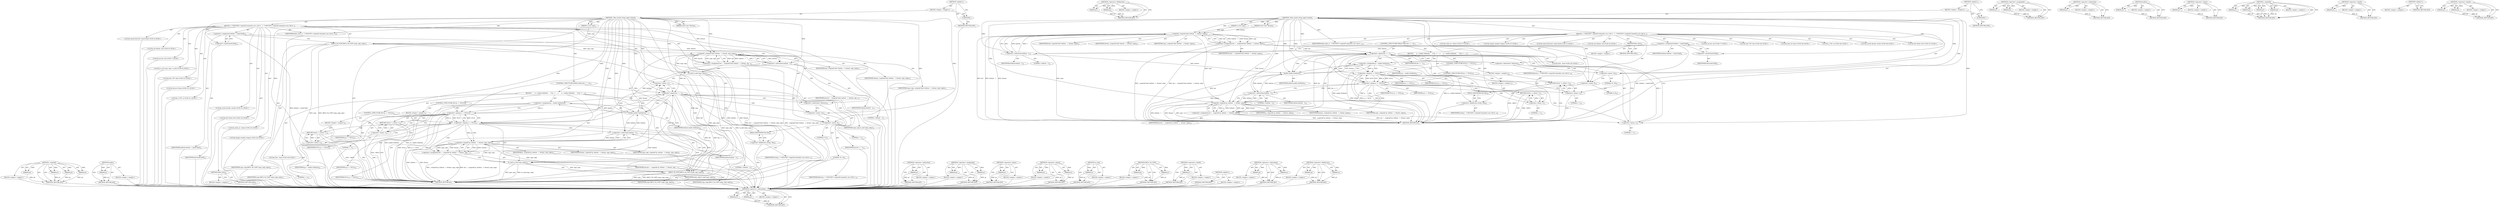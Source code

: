 digraph "&lt;operator&gt;.fieldAccess" {
vulnerable_143 [label=<(METHOD,&lt;operator&gt;.subtraction)>];
vulnerable_144 [label=<(PARAM,p1)>];
vulnerable_145 [label=<(PARAM,p2)>];
vulnerable_146 [label=<(BLOCK,&lt;empty&gt;,&lt;empty&gt;)>];
vulnerable_147 [label=<(METHOD_RETURN,ANY)>];
vulnerable_165 [label=<(METHOD,&lt;operator&gt;.fieldAccess)>];
vulnerable_166 [label=<(PARAM,p1)>];
vulnerable_167 [label=<(PARAM,p2)>];
vulnerable_168 [label=<(BLOCK,&lt;empty&gt;,&lt;empty&gt;)>];
vulnerable_169 [label=<(METHOD_RETURN,ANY)>];
vulnerable_6 [label=<(METHOD,&lt;global&gt;)<SUB>1</SUB>>];
vulnerable_7 [label=<(BLOCK,&lt;empty&gt;,&lt;empty&gt;)<SUB>1</SUB>>];
vulnerable_8 [label=<(METHOD,_dbus_printf_string_upper_bound)<SUB>1</SUB>>];
vulnerable_9 [label=<(PARAM,const char *format)<SUB>1</SUB>>];
vulnerable_10 [label=<(PARAM,va_list args)<SUB>2</SUB>>];
vulnerable_11 [label=<(BLOCK,{
  /* MSVCRT's vsnprintf semantics are a bit d...,{
  /* MSVCRT's vsnprintf semantics are a bit d...)<SUB>3</SUB>>];
vulnerable_12 [label="<(LOCAL,char[1024] buf: char[1024])<SUB>5</SUB>>"];
vulnerable_13 [label="<(LOCAL,int bufsize: int)<SUB>6</SUB>>"];
vulnerable_14 [label="<(LOCAL,int len: int)<SUB>7</SUB>>"];
vulnerable_15 [label=<(&lt;operator&gt;.assignment,bufsize = sizeof (buf))<SUB>9</SUB>>];
vulnerable_16 [label=<(IDENTIFIER,bufsize,bufsize = sizeof (buf))<SUB>9</SUB>>];
vulnerable_17 [label=<(&lt;operator&gt;.sizeOf,sizeof (buf))<SUB>9</SUB>>];
vulnerable_18 [label=<(IDENTIFIER,buf,sizeof (buf))<SUB>9</SUB>>];
vulnerable_19 [label=<(&lt;operator&gt;.assignment,len = _vsnprintf (buf, bufsize - 1, format, args))<SUB>10</SUB>>];
vulnerable_20 [label=<(IDENTIFIER,len,len = _vsnprintf (buf, bufsize - 1, format, args))<SUB>10</SUB>>];
vulnerable_21 [label=<(_vsnprintf,_vsnprintf (buf, bufsize - 1, format, args))<SUB>10</SUB>>];
vulnerable_22 [label=<(IDENTIFIER,buf,_vsnprintf (buf, bufsize - 1, format, args))<SUB>10</SUB>>];
vulnerable_23 [label=<(&lt;operator&gt;.subtraction,bufsize - 1)<SUB>10</SUB>>];
vulnerable_24 [label=<(IDENTIFIER,bufsize,bufsize - 1)<SUB>10</SUB>>];
vulnerable_25 [label=<(LITERAL,1,bufsize - 1)<SUB>10</SUB>>];
vulnerable_26 [label=<(IDENTIFIER,format,_vsnprintf (buf, bufsize - 1, format, args))<SUB>10</SUB>>];
vulnerable_27 [label=<(IDENTIFIER,args,_vsnprintf (buf, bufsize - 1, format, args))<SUB>10</SUB>>];
vulnerable_28 [label=<(CONTROL_STRUCTURE,WHILE,while (len == -1))<SUB>12</SUB>>];
vulnerable_29 [label=<(&lt;operator&gt;.equals,len == -1)<SUB>12</SUB>>];
vulnerable_30 [label=<(IDENTIFIER,len,len == -1)<SUB>12</SUB>>];
vulnerable_31 [label=<(&lt;operator&gt;.minus,-1)<SUB>12</SUB>>];
vulnerable_32 [label=<(LITERAL,1,-1)<SUB>12</SUB>>];
vulnerable_33 [label=<(BLOCK,{

      p = malloc (bufsize);

      if (p == ...,{

      p = malloc (bufsize);

      if (p == ...)<SUB>13</SUB>>];
vulnerable_34 [label=<(&lt;operator&gt;.assignment,p = malloc (bufsize))<SUB>15</SUB>>];
vulnerable_35 [label=<(IDENTIFIER,p,p = malloc (bufsize))<SUB>15</SUB>>];
vulnerable_36 [label=<(malloc,malloc (bufsize))<SUB>15</SUB>>];
vulnerable_37 [label=<(IDENTIFIER,bufsize,malloc (bufsize))<SUB>15</SUB>>];
vulnerable_38 [label=<(CONTROL_STRUCTURE,IF,if (p == NULL))<SUB>17</SUB>>];
vulnerable_39 [label=<(&lt;operator&gt;.equals,p == NULL)<SUB>17</SUB>>];
vulnerable_40 [label=<(IDENTIFIER,p,p == NULL)<SUB>17</SUB>>];
vulnerable_41 [label=<(IDENTIFIER,NULL,p == NULL)<SUB>17</SUB>>];
vulnerable_42 [label=<(BLOCK,&lt;empty&gt;,&lt;empty&gt;)<SUB>18</SUB>>];
vulnerable_43 [label=<(RETURN,return -1;,return -1;)<SUB>18</SUB>>];
vulnerable_44 [label=<(&lt;operator&gt;.minus,-1)<SUB>18</SUB>>];
vulnerable_45 [label=<(LITERAL,1,-1)<SUB>18</SUB>>];
vulnerable_46 [label=<(CONTROL_STRUCTURE,IF,if (p == NULL))<SUB>20</SUB>>];
vulnerable_47 [label=<(&lt;operator&gt;.equals,p == NULL)<SUB>20</SUB>>];
vulnerable_48 [label=<(IDENTIFIER,p,p == NULL)<SUB>20</SUB>>];
vulnerable_49 [label=<(IDENTIFIER,NULL,p == NULL)<SUB>20</SUB>>];
vulnerable_50 [label=<(BLOCK,&lt;empty&gt;,&lt;empty&gt;)<SUB>21</SUB>>];
vulnerable_51 [label=<(RETURN,return -1;,return -1;)<SUB>21</SUB>>];
vulnerable_52 [label=<(&lt;operator&gt;.minus,-1)<SUB>21</SUB>>];
vulnerable_53 [label=<(LITERAL,1,-1)<SUB>21</SUB>>];
vulnerable_54 [label=<(&lt;operator&gt;.assignment,len = _vsnprintf (p, bufsize - 1, format, args))<SUB>23</SUB>>];
vulnerable_55 [label=<(IDENTIFIER,len,len = _vsnprintf (p, bufsize - 1, format, args))<SUB>23</SUB>>];
vulnerable_56 [label=<(_vsnprintf,_vsnprintf (p, bufsize - 1, format, args))<SUB>23</SUB>>];
vulnerable_57 [label=<(IDENTIFIER,p,_vsnprintf (p, bufsize - 1, format, args))<SUB>23</SUB>>];
vulnerable_58 [label=<(&lt;operator&gt;.subtraction,bufsize - 1)<SUB>23</SUB>>];
vulnerable_59 [label=<(IDENTIFIER,bufsize,bufsize - 1)<SUB>23</SUB>>];
vulnerable_60 [label=<(LITERAL,1,bufsize - 1)<SUB>23</SUB>>];
vulnerable_61 [label=<(IDENTIFIER,format,_vsnprintf (p, bufsize - 1, format, args))<SUB>23</SUB>>];
vulnerable_62 [label=<(IDENTIFIER,args,_vsnprintf (p, bufsize - 1, format, args))<SUB>23</SUB>>];
vulnerable_63 [label="<(LOCAL,free : free)<SUB>24</SUB>>"];
vulnerable_64 [label=<(&lt;operator&gt;.indirection,* Returns)<SUB>26</SUB>>];
vulnerable_65 [label=<(IDENTIFIER,Returns,{
  /* MSVCRT's vsnprintf semantics are a bit d...)<SUB>26</SUB>>];
vulnerable_66 [label="<(LOCAL,the UTF: the)<SUB>26</SUB>>"];
vulnerable_67 [label=<(&lt;operator&gt;.minus,-16)<SUB>26</SUB>>];
vulnerable_68 [label=<(LITERAL,16,-16)<SUB>26</SUB>>];
vulnerable_69 [label="<(LOCAL,form of: form)<SUB>26</SUB>>"];
vulnerable_70 [label="<(LOCAL,a UTF: a)<SUB>26</SUB>>"];
vulnerable_71 [label=<(&lt;operator&gt;.minus,-8)<SUB>26</SUB>>];
vulnerable_72 [label=<(LITERAL,8,-8)<SUB>26</SUB>>];
vulnerable_73 [label=<(&lt;operator&gt;.fieldAccess,string. The)<SUB>26</SUB>>];
vulnerable_74 [label=<(IDENTIFIER,string,{
  /* MSVCRT's vsnprintf semantics are a bit d...)<SUB>26</SUB>>];
vulnerable_75 [label=<(FIELD_IDENTIFIER,The,The)<SUB>26</SUB>>];
vulnerable_76 [label="<(LOCAL,result should: result)<SUB>26</SUB>>"];
vulnerable_77 [label="<(LOCAL,be* freed: be*)<SUB>27</SUB>>"];
vulnerable_78 [label=<(METHOD,dbus_free)<SUB>27</SUB>>];
vulnerable_79 [label=<(BLOCK,&lt;empty&gt;,&lt;empty&gt;)>];
vulnerable_80 [label=<(METHOD_RETURN,with)<SUB>27</SUB>>];
vulnerable_82 [label="<(LOCAL,when no: when)<SUB>27</SUB>>"];
vulnerable_83 [label="<(LOCAL,longer needed: longer)<SUB>27</SUB>>"];
vulnerable_84 [label=<(IDENTIFIER,dbus_bool_t,{
  /* MSVCRT's vsnprintf semantics are a bit d...)<SUB>124</SUB>>];
vulnerable_85 [label=<(METHOD_RETURN,int)<SUB>1</SUB>>];
vulnerable_87 [label=<(UNKNOWN,,)>];
vulnerable_88 [label=<(METHOD_RETURN,ANY)<SUB>1</SUB>>];
vulnerable_127 [label=<(METHOD,&lt;operator&gt;.assignment)>];
vulnerable_128 [label=<(PARAM,p1)>];
vulnerable_129 [label=<(PARAM,p2)>];
vulnerable_130 [label=<(BLOCK,&lt;empty&gt;,&lt;empty&gt;)>];
vulnerable_131 [label=<(METHOD_RETURN,ANY)>];
vulnerable_161 [label=<(METHOD,&lt;operator&gt;.indirection)>];
vulnerable_162 [label=<(PARAM,p1)>];
vulnerable_163 [label=<(BLOCK,&lt;empty&gt;,&lt;empty&gt;)>];
vulnerable_164 [label=<(METHOD_RETURN,ANY)>];
vulnerable_157 [label=<(METHOD,malloc)>];
vulnerable_158 [label=<(PARAM,p1)>];
vulnerable_159 [label=<(BLOCK,&lt;empty&gt;,&lt;empty&gt;)>];
vulnerable_160 [label=<(METHOD_RETURN,ANY)>];
vulnerable_153 [label=<(METHOD,&lt;operator&gt;.minus)>];
vulnerable_154 [label=<(PARAM,p1)>];
vulnerable_155 [label=<(BLOCK,&lt;empty&gt;,&lt;empty&gt;)>];
vulnerable_156 [label=<(METHOD_RETURN,ANY)>];
vulnerable_136 [label=<(METHOD,_vsnprintf)>];
vulnerable_137 [label=<(PARAM,p1)>];
vulnerable_138 [label=<(PARAM,p2)>];
vulnerable_139 [label=<(PARAM,p3)>];
vulnerable_140 [label=<(PARAM,p4)>];
vulnerable_141 [label=<(BLOCK,&lt;empty&gt;,&lt;empty&gt;)>];
vulnerable_142 [label=<(METHOD_RETURN,ANY)>];
vulnerable_132 [label=<(METHOD,&lt;operator&gt;.sizeOf)>];
vulnerable_133 [label=<(PARAM,p1)>];
vulnerable_134 [label=<(BLOCK,&lt;empty&gt;,&lt;empty&gt;)>];
vulnerable_135 [label=<(METHOD_RETURN,ANY)>];
vulnerable_121 [label=<(METHOD,&lt;global&gt;)<SUB>1</SUB>>];
vulnerable_122 [label=<(BLOCK,&lt;empty&gt;,&lt;empty&gt;)>];
vulnerable_123 [label=<(METHOD_RETURN,ANY)>];
vulnerable_148 [label=<(METHOD,&lt;operator&gt;.equals)>];
vulnerable_149 [label=<(PARAM,p1)>];
vulnerable_150 [label=<(PARAM,p2)>];
vulnerable_151 [label=<(BLOCK,&lt;empty&gt;,&lt;empty&gt;)>];
vulnerable_152 [label=<(METHOD_RETURN,ANY)>];
fixed_152 [label=<(METHOD,_vsnprintf)>];
fixed_153 [label=<(PARAM,p1)>];
fixed_154 [label=<(PARAM,p2)>];
fixed_155 [label=<(PARAM,p3)>];
fixed_156 [label=<(PARAM,p4)>];
fixed_157 [label=<(BLOCK,&lt;empty&gt;,&lt;empty&gt;)>];
fixed_158 [label=<(METHOD_RETURN,ANY)>];
fixed_177 [label=<(METHOD,malloc)>];
fixed_178 [label=<(PARAM,p1)>];
fixed_179 [label=<(BLOCK,&lt;empty&gt;,&lt;empty&gt;)>];
fixed_180 [label=<(METHOD_RETURN,ANY)>];
fixed_6 [label=<(METHOD,&lt;global&gt;)<SUB>1</SUB>>];
fixed_7 [label=<(BLOCK,&lt;empty&gt;,&lt;empty&gt;)<SUB>1</SUB>>];
fixed_8 [label=<(METHOD,_dbus_printf_string_upper_bound)<SUB>1</SUB>>];
fixed_9 [label=<(PARAM,const char *format)<SUB>1</SUB>>];
fixed_10 [label=<(PARAM,va_list args)<SUB>2</SUB>>];
fixed_11 [label=<(BLOCK,{
  /* MSVCRT's vsnprintf semantics are a bit d...,{
  /* MSVCRT's vsnprintf semantics are a bit d...)<SUB>3</SUB>>];
fixed_12 [label="<(LOCAL,char[1024] buf: char[1024])<SUB>5</SUB>>"];
fixed_13 [label="<(LOCAL,int bufsize: int)<SUB>6</SUB>>"];
fixed_14 [label="<(LOCAL,int len: int)<SUB>7</SUB>>"];
fixed_15 [label="<(LOCAL,va_list args_copy: va_list)<SUB>8</SUB>>"];
fixed_16 [label=<(&lt;operator&gt;.assignment,bufsize = sizeof (buf))<SUB>10</SUB>>];
fixed_17 [label=<(IDENTIFIER,bufsize,bufsize = sizeof (buf))<SUB>10</SUB>>];
fixed_18 [label=<(&lt;operator&gt;.sizeOf,sizeof (buf))<SUB>10</SUB>>];
fixed_19 [label=<(IDENTIFIER,buf,sizeof (buf))<SUB>10</SUB>>];
fixed_20 [label=<(DBUS_VA_COPY,DBUS_VA_COPY (args_copy, args))<SUB>11</SUB>>];
fixed_21 [label=<(IDENTIFIER,args_copy,DBUS_VA_COPY (args_copy, args))<SUB>11</SUB>>];
fixed_22 [label=<(IDENTIFIER,args,DBUS_VA_COPY (args_copy, args))<SUB>11</SUB>>];
fixed_23 [label=<(&lt;operator&gt;.assignment,len = _vsnprintf (buf, bufsize - 1, format, arg...)<SUB>12</SUB>>];
fixed_24 [label=<(IDENTIFIER,len,len = _vsnprintf (buf, bufsize - 1, format, arg...)<SUB>12</SUB>>];
fixed_25 [label=<(_vsnprintf,_vsnprintf (buf, bufsize - 1, format, args_copy))<SUB>12</SUB>>];
fixed_26 [label=<(IDENTIFIER,buf,_vsnprintf (buf, bufsize - 1, format, args_copy))<SUB>12</SUB>>];
fixed_27 [label=<(&lt;operator&gt;.subtraction,bufsize - 1)<SUB>12</SUB>>];
fixed_28 [label=<(IDENTIFIER,bufsize,bufsize - 1)<SUB>12</SUB>>];
fixed_29 [label=<(LITERAL,1,bufsize - 1)<SUB>12</SUB>>];
fixed_30 [label=<(IDENTIFIER,format,_vsnprintf (buf, bufsize - 1, format, args_copy))<SUB>12</SUB>>];
fixed_31 [label=<(IDENTIFIER,args_copy,_vsnprintf (buf, bufsize - 1, format, args_copy))<SUB>12</SUB>>];
fixed_32 [label=<(va_end,va_end (args_copy))<SUB>13</SUB>>];
fixed_33 [label=<(IDENTIFIER,args_copy,va_end (args_copy))<SUB>13</SUB>>];
fixed_34 [label=<(CONTROL_STRUCTURE,WHILE,while (len == -1))<SUB>15</SUB>>];
fixed_35 [label=<(&lt;operator&gt;.equals,len == -1)<SUB>15</SUB>>];
fixed_36 [label=<(IDENTIFIER,len,len == -1)<SUB>15</SUB>>];
fixed_37 [label=<(&lt;operator&gt;.minus,-1)<SUB>15</SUB>>];
fixed_38 [label=<(LITERAL,1,-1)<SUB>15</SUB>>];
fixed_39 [label=<(BLOCK,{

      p = malloc (bufsize);

      if (p == ...,{

      p = malloc (bufsize);

      if (p == ...)<SUB>16</SUB>>];
fixed_40 [label=<(&lt;operator&gt;.assignment,p = malloc (bufsize))<SUB>18</SUB>>];
fixed_41 [label=<(IDENTIFIER,p,p = malloc (bufsize))<SUB>18</SUB>>];
fixed_42 [label=<(malloc,malloc (bufsize))<SUB>18</SUB>>];
fixed_43 [label=<(IDENTIFIER,bufsize,malloc (bufsize))<SUB>18</SUB>>];
fixed_44 [label=<(CONTROL_STRUCTURE,IF,if (p == NULL))<SUB>20</SUB>>];
fixed_45 [label=<(&lt;operator&gt;.equals,p == NULL)<SUB>20</SUB>>];
fixed_46 [label=<(IDENTIFIER,p,p == NULL)<SUB>20</SUB>>];
fixed_47 [label=<(IDENTIFIER,NULL,p == NULL)<SUB>20</SUB>>];
fixed_48 [label=<(BLOCK,&lt;empty&gt;,&lt;empty&gt;)<SUB>21</SUB>>];
fixed_49 [label=<(RETURN,return -1;,return -1;)<SUB>21</SUB>>];
fixed_50 [label=<(&lt;operator&gt;.minus,-1)<SUB>21</SUB>>];
fixed_51 [label=<(LITERAL,1,-1)<SUB>21</SUB>>];
fixed_52 [label=<(CONTROL_STRUCTURE,IF,if (p == NULL))<SUB>23</SUB>>];
fixed_53 [label=<(&lt;operator&gt;.equals,p == NULL)<SUB>23</SUB>>];
fixed_54 [label=<(IDENTIFIER,p,p == NULL)<SUB>23</SUB>>];
fixed_55 [label=<(IDENTIFIER,NULL,p == NULL)<SUB>23</SUB>>];
fixed_56 [label=<(BLOCK,&lt;empty&gt;,&lt;empty&gt;)<SUB>24</SUB>>];
fixed_57 [label=<(RETURN,return -1;,return -1;)<SUB>24</SUB>>];
fixed_58 [label=<(&lt;operator&gt;.minus,-1)<SUB>24</SUB>>];
fixed_59 [label=<(LITERAL,1,-1)<SUB>24</SUB>>];
fixed_60 [label=<(DBUS_VA_COPY,DBUS_VA_COPY (args_copy, args))<SUB>26</SUB>>];
fixed_61 [label=<(IDENTIFIER,args_copy,DBUS_VA_COPY (args_copy, args))<SUB>26</SUB>>];
fixed_62 [label=<(IDENTIFIER,args,DBUS_VA_COPY (args_copy, args))<SUB>26</SUB>>];
fixed_63 [label=<(&lt;operator&gt;.assignment,len = _vsnprintf (p, bufsize - 1, format, args_...)<SUB>27</SUB>>];
fixed_64 [label=<(IDENTIFIER,len,len = _vsnprintf (p, bufsize - 1, format, args_...)<SUB>27</SUB>>];
fixed_65 [label=<(_vsnprintf,_vsnprintf (p, bufsize - 1, format, args_copy))<SUB>27</SUB>>];
fixed_66 [label=<(IDENTIFIER,p,_vsnprintf (p, bufsize - 1, format, args_copy))<SUB>27</SUB>>];
fixed_67 [label=<(&lt;operator&gt;.subtraction,bufsize - 1)<SUB>27</SUB>>];
fixed_68 [label=<(IDENTIFIER,bufsize,bufsize - 1)<SUB>27</SUB>>];
fixed_69 [label=<(LITERAL,1,bufsize - 1)<SUB>27</SUB>>];
fixed_70 [label=<(IDENTIFIER,format,_vsnprintf (p, bufsize - 1, format, args_copy))<SUB>27</SUB>>];
fixed_71 [label=<(IDENTIFIER,args_copy,_vsnprintf (p, bufsize - 1, format, args_copy))<SUB>27</SUB>>];
fixed_72 [label=<(va_end,va_end (args_copy))<SUB>28</SUB>>];
fixed_73 [label=<(IDENTIFIER,args_copy,va_end (args_copy))<SUB>28</SUB>>];
fixed_74 [label="<(LOCAL,free : free)<SUB>29</SUB>>"];
fixed_75 [label=<(&lt;operator&gt;.indirection,* Returns)<SUB>31</SUB>>];
fixed_76 [label=<(IDENTIFIER,Returns,{
  /* MSVCRT's vsnprintf semantics are a bit d...)<SUB>31</SUB>>];
fixed_77 [label="<(LOCAL,the UTF: the)<SUB>31</SUB>>"];
fixed_78 [label=<(&lt;operator&gt;.minus,-16)<SUB>31</SUB>>];
fixed_79 [label=<(LITERAL,16,-16)<SUB>31</SUB>>];
fixed_80 [label="<(LOCAL,form of: form)<SUB>31</SUB>>"];
fixed_81 [label="<(LOCAL,a UTF: a)<SUB>31</SUB>>"];
fixed_82 [label=<(&lt;operator&gt;.minus,-8)<SUB>31</SUB>>];
fixed_83 [label=<(LITERAL,8,-8)<SUB>31</SUB>>];
fixed_84 [label=<(&lt;operator&gt;.fieldAccess,string. The)<SUB>31</SUB>>];
fixed_85 [label=<(IDENTIFIER,string,{
  /* MSVCRT's vsnprintf semantics are a bit d...)<SUB>31</SUB>>];
fixed_86 [label=<(FIELD_IDENTIFIER,The,The)<SUB>31</SUB>>];
fixed_87 [label="<(LOCAL,result should: result)<SUB>31</SUB>>"];
fixed_88 [label="<(LOCAL,be* freed: be*)<SUB>32</SUB>>"];
fixed_89 [label=<(METHOD,dbus_free)<SUB>32</SUB>>];
fixed_90 [label=<(BLOCK,&lt;empty&gt;,&lt;empty&gt;)>];
fixed_91 [label=<(METHOD_RETURN,with)<SUB>32</SUB>>];
fixed_93 [label="<(LOCAL,when no: when)<SUB>32</SUB>>"];
fixed_94 [label="<(LOCAL,longer needed: longer)<SUB>32</SUB>>"];
fixed_95 [label=<(IDENTIFIER,dbus_bool_t,{
  /* MSVCRT's vsnprintf semantics are a bit d...)<SUB>129</SUB>>];
fixed_96 [label=<(METHOD_RETURN,int)<SUB>1</SUB>>];
fixed_98 [label=<(UNKNOWN,,)>];
fixed_99 [label=<(METHOD_RETURN,ANY)<SUB>1</SUB>>];
fixed_181 [label=<(METHOD,&lt;operator&gt;.indirection)>];
fixed_182 [label=<(PARAM,p1)>];
fixed_183 [label=<(BLOCK,&lt;empty&gt;,&lt;empty&gt;)>];
fixed_184 [label=<(METHOD_RETURN,ANY)>];
fixed_138 [label=<(METHOD,&lt;operator&gt;.assignment)>];
fixed_139 [label=<(PARAM,p1)>];
fixed_140 [label=<(PARAM,p2)>];
fixed_141 [label=<(BLOCK,&lt;empty&gt;,&lt;empty&gt;)>];
fixed_142 [label=<(METHOD_RETURN,ANY)>];
fixed_173 [label=<(METHOD,&lt;operator&gt;.minus)>];
fixed_174 [label=<(PARAM,p1)>];
fixed_175 [label=<(BLOCK,&lt;empty&gt;,&lt;empty&gt;)>];
fixed_176 [label=<(METHOD_RETURN,ANY)>];
fixed_168 [label=<(METHOD,&lt;operator&gt;.equals)>];
fixed_169 [label=<(PARAM,p1)>];
fixed_170 [label=<(PARAM,p2)>];
fixed_171 [label=<(BLOCK,&lt;empty&gt;,&lt;empty&gt;)>];
fixed_172 [label=<(METHOD_RETURN,ANY)>];
fixed_164 [label=<(METHOD,va_end)>];
fixed_165 [label=<(PARAM,p1)>];
fixed_166 [label=<(BLOCK,&lt;empty&gt;,&lt;empty&gt;)>];
fixed_167 [label=<(METHOD_RETURN,ANY)>];
fixed_147 [label=<(METHOD,DBUS_VA_COPY)>];
fixed_148 [label=<(PARAM,p1)>];
fixed_149 [label=<(PARAM,p2)>];
fixed_150 [label=<(BLOCK,&lt;empty&gt;,&lt;empty&gt;)>];
fixed_151 [label=<(METHOD_RETURN,ANY)>];
fixed_143 [label=<(METHOD,&lt;operator&gt;.sizeOf)>];
fixed_144 [label=<(PARAM,p1)>];
fixed_145 [label=<(BLOCK,&lt;empty&gt;,&lt;empty&gt;)>];
fixed_146 [label=<(METHOD_RETURN,ANY)>];
fixed_132 [label=<(METHOD,&lt;global&gt;)<SUB>1</SUB>>];
fixed_133 [label=<(BLOCK,&lt;empty&gt;,&lt;empty&gt;)>];
fixed_134 [label=<(METHOD_RETURN,ANY)>];
fixed_159 [label=<(METHOD,&lt;operator&gt;.subtraction)>];
fixed_160 [label=<(PARAM,p1)>];
fixed_161 [label=<(PARAM,p2)>];
fixed_162 [label=<(BLOCK,&lt;empty&gt;,&lt;empty&gt;)>];
fixed_163 [label=<(METHOD_RETURN,ANY)>];
fixed_185 [label=<(METHOD,&lt;operator&gt;.fieldAccess)>];
fixed_186 [label=<(PARAM,p1)>];
fixed_187 [label=<(PARAM,p2)>];
fixed_188 [label=<(BLOCK,&lt;empty&gt;,&lt;empty&gt;)>];
fixed_189 [label=<(METHOD_RETURN,ANY)>];
vulnerable_143 -> vulnerable_144  [key=0, label="AST: "];
vulnerable_143 -> vulnerable_144  [key=1, label="DDG: "];
vulnerable_143 -> vulnerable_146  [key=0, label="AST: "];
vulnerable_143 -> vulnerable_145  [key=0, label="AST: "];
vulnerable_143 -> vulnerable_145  [key=1, label="DDG: "];
vulnerable_143 -> vulnerable_147  [key=0, label="AST: "];
vulnerable_143 -> vulnerable_147  [key=1, label="CFG: "];
vulnerable_144 -> vulnerable_147  [key=0, label="DDG: p1"];
vulnerable_145 -> vulnerable_147  [key=0, label="DDG: p2"];
vulnerable_165 -> vulnerable_166  [key=0, label="AST: "];
vulnerable_165 -> vulnerable_166  [key=1, label="DDG: "];
vulnerable_165 -> vulnerable_168  [key=0, label="AST: "];
vulnerable_165 -> vulnerable_167  [key=0, label="AST: "];
vulnerable_165 -> vulnerable_167  [key=1, label="DDG: "];
vulnerable_165 -> vulnerable_169  [key=0, label="AST: "];
vulnerable_165 -> vulnerable_169  [key=1, label="CFG: "];
vulnerable_166 -> vulnerable_169  [key=0, label="DDG: p1"];
vulnerable_167 -> vulnerable_169  [key=0, label="DDG: p2"];
vulnerable_6 -> vulnerable_7  [key=0, label="AST: "];
vulnerable_6 -> vulnerable_88  [key=0, label="AST: "];
vulnerable_6 -> vulnerable_87  [key=0, label="CFG: "];
vulnerable_7 -> vulnerable_8  [key=0, label="AST: "];
vulnerable_7 -> vulnerable_87  [key=0, label="AST: "];
vulnerable_8 -> vulnerable_9  [key=0, label="AST: "];
vulnerable_8 -> vulnerable_9  [key=1, label="DDG: "];
vulnerable_8 -> vulnerable_10  [key=0, label="AST: "];
vulnerable_8 -> vulnerable_10  [key=1, label="DDG: "];
vulnerable_8 -> vulnerable_11  [key=0, label="AST: "];
vulnerable_8 -> vulnerable_85  [key=0, label="AST: "];
vulnerable_8 -> vulnerable_17  [key=0, label="CFG: "];
vulnerable_8 -> vulnerable_84  [key=0, label="DDG: "];
vulnerable_8 -> vulnerable_67  [key=0, label="DDG: "];
vulnerable_8 -> vulnerable_71  [key=0, label="DDG: "];
vulnerable_8 -> vulnerable_21  [key=0, label="DDG: "];
vulnerable_8 -> vulnerable_29  [key=0, label="DDG: "];
vulnerable_8 -> vulnerable_23  [key=0, label="DDG: "];
vulnerable_8 -> vulnerable_31  [key=0, label="DDG: "];
vulnerable_8 -> vulnerable_36  [key=0, label="DDG: "];
vulnerable_8 -> vulnerable_39  [key=0, label="DDG: "];
vulnerable_8 -> vulnerable_47  [key=0, label="DDG: "];
vulnerable_8 -> vulnerable_56  [key=0, label="DDG: "];
vulnerable_8 -> vulnerable_58  [key=0, label="DDG: "];
vulnerable_8 -> vulnerable_44  [key=0, label="DDG: "];
vulnerable_8 -> vulnerable_52  [key=0, label="DDG: "];
vulnerable_9 -> vulnerable_21  [key=0, label="DDG: format"];
vulnerable_10 -> vulnerable_21  [key=0, label="DDG: args"];
vulnerable_11 -> vulnerable_12  [key=0, label="AST: "];
vulnerable_11 -> vulnerable_13  [key=0, label="AST: "];
vulnerable_11 -> vulnerable_14  [key=0, label="AST: "];
vulnerable_11 -> vulnerable_15  [key=0, label="AST: "];
vulnerable_11 -> vulnerable_19  [key=0, label="AST: "];
vulnerable_11 -> vulnerable_28  [key=0, label="AST: "];
vulnerable_11 -> vulnerable_64  [key=0, label="AST: "];
vulnerable_11 -> vulnerable_66  [key=0, label="AST: "];
vulnerable_11 -> vulnerable_67  [key=0, label="AST: "];
vulnerable_11 -> vulnerable_69  [key=0, label="AST: "];
vulnerable_11 -> vulnerable_70  [key=0, label="AST: "];
vulnerable_11 -> vulnerable_71  [key=0, label="AST: "];
vulnerable_11 -> vulnerable_73  [key=0, label="AST: "];
vulnerable_11 -> vulnerable_76  [key=0, label="AST: "];
vulnerable_11 -> vulnerable_77  [key=0, label="AST: "];
vulnerable_11 -> vulnerable_78  [key=0, label="AST: "];
vulnerable_11 -> vulnerable_82  [key=0, label="AST: "];
vulnerable_11 -> vulnerable_83  [key=0, label="AST: "];
vulnerable_11 -> vulnerable_84  [key=0, label="AST: "];
vulnerable_15 -> vulnerable_16  [key=0, label="AST: "];
vulnerable_15 -> vulnerable_17  [key=0, label="AST: "];
vulnerable_15 -> vulnerable_23  [key=0, label="CFG: "];
vulnerable_15 -> vulnerable_23  [key=1, label="DDG: bufsize"];
vulnerable_15 -> vulnerable_85  [key=0, label="DDG: bufsize = sizeof (buf)"];
vulnerable_17 -> vulnerable_18  [key=0, label="AST: "];
vulnerable_17 -> vulnerable_15  [key=0, label="CFG: "];
vulnerable_19 -> vulnerable_20  [key=0, label="AST: "];
vulnerable_19 -> vulnerable_21  [key=0, label="AST: "];
vulnerable_19 -> vulnerable_31  [key=0, label="CFG: "];
vulnerable_19 -> vulnerable_85  [key=0, label="DDG: _vsnprintf (buf, bufsize - 1, format, args)"];
vulnerable_19 -> vulnerable_85  [key=1, label="DDG: len = _vsnprintf (buf, bufsize - 1, format, args)"];
vulnerable_19 -> vulnerable_29  [key=0, label="DDG: len"];
vulnerable_21 -> vulnerable_22  [key=0, label="AST: "];
vulnerable_21 -> vulnerable_23  [key=0, label="AST: "];
vulnerable_21 -> vulnerable_26  [key=0, label="AST: "];
vulnerable_21 -> vulnerable_27  [key=0, label="AST: "];
vulnerable_21 -> vulnerable_19  [key=0, label="CFG: "];
vulnerable_21 -> vulnerable_19  [key=1, label="DDG: buf"];
vulnerable_21 -> vulnerable_19  [key=2, label="DDG: bufsize - 1"];
vulnerable_21 -> vulnerable_19  [key=3, label="DDG: format"];
vulnerable_21 -> vulnerable_19  [key=4, label="DDG: args"];
vulnerable_21 -> vulnerable_85  [key=0, label="DDG: buf"];
vulnerable_21 -> vulnerable_85  [key=1, label="DDG: bufsize - 1"];
vulnerable_21 -> vulnerable_85  [key=2, label="DDG: format"];
vulnerable_21 -> vulnerable_85  [key=3, label="DDG: args"];
vulnerable_21 -> vulnerable_56  [key=0, label="DDG: format"];
vulnerable_21 -> vulnerable_56  [key=1, label="DDG: args"];
vulnerable_23 -> vulnerable_24  [key=0, label="AST: "];
vulnerable_23 -> vulnerable_25  [key=0, label="AST: "];
vulnerable_23 -> vulnerable_21  [key=0, label="CFG: "];
vulnerable_23 -> vulnerable_21  [key=1, label="DDG: bufsize"];
vulnerable_23 -> vulnerable_21  [key=2, label="DDG: 1"];
vulnerable_23 -> vulnerable_36  [key=0, label="DDG: bufsize"];
vulnerable_28 -> vulnerable_29  [key=0, label="AST: "];
vulnerable_28 -> vulnerable_33  [key=0, label="AST: "];
vulnerable_29 -> vulnerable_30  [key=0, label="AST: "];
vulnerable_29 -> vulnerable_31  [key=0, label="AST: "];
vulnerable_29 -> vulnerable_36  [key=0, label="CFG: "];
vulnerable_29 -> vulnerable_36  [key=1, label="CDG: "];
vulnerable_29 -> vulnerable_64  [key=0, label="CFG: "];
vulnerable_29 -> vulnerable_64  [key=1, label="CDG: "];
vulnerable_29 -> vulnerable_85  [key=0, label="DDG: len"];
vulnerable_29 -> vulnerable_85  [key=1, label="DDG: len == -1"];
vulnerable_29 -> vulnerable_34  [key=0, label="CDG: "];
vulnerable_29 -> vulnerable_73  [key=0, label="CDG: "];
vulnerable_29 -> vulnerable_71  [key=0, label="CDG: "];
vulnerable_29 -> vulnerable_75  [key=0, label="CDG: "];
vulnerable_29 -> vulnerable_67  [key=0, label="CDG: "];
vulnerable_29 -> vulnerable_39  [key=0, label="CDG: "];
vulnerable_31 -> vulnerable_32  [key=0, label="AST: "];
vulnerable_31 -> vulnerable_29  [key=0, label="CFG: "];
vulnerable_31 -> vulnerable_29  [key=1, label="DDG: 1"];
vulnerable_33 -> vulnerable_34  [key=0, label="AST: "];
vulnerable_33 -> vulnerable_38  [key=0, label="AST: "];
vulnerable_33 -> vulnerable_46  [key=0, label="AST: "];
vulnerable_33 -> vulnerable_54  [key=0, label="AST: "];
vulnerable_33 -> vulnerable_63  [key=0, label="AST: "];
vulnerable_34 -> vulnerable_35  [key=0, label="AST: "];
vulnerable_34 -> vulnerable_36  [key=0, label="AST: "];
vulnerable_34 -> vulnerable_39  [key=0, label="CFG: "];
vulnerable_34 -> vulnerable_39  [key=1, label="DDG: p"];
vulnerable_34 -> vulnerable_85  [key=0, label="DDG: malloc (bufsize)"];
vulnerable_34 -> vulnerable_85  [key=1, label="DDG: p = malloc (bufsize)"];
vulnerable_36 -> vulnerable_37  [key=0, label="AST: "];
vulnerable_36 -> vulnerable_34  [key=0, label="CFG: "];
vulnerable_36 -> vulnerable_34  [key=1, label="DDG: bufsize"];
vulnerable_36 -> vulnerable_85  [key=0, label="DDG: bufsize"];
vulnerable_36 -> vulnerable_58  [key=0, label="DDG: bufsize"];
vulnerable_38 -> vulnerable_39  [key=0, label="AST: "];
vulnerable_38 -> vulnerable_42  [key=0, label="AST: "];
vulnerable_39 -> vulnerable_40  [key=0, label="AST: "];
vulnerable_39 -> vulnerable_41  [key=0, label="AST: "];
vulnerable_39 -> vulnerable_44  [key=0, label="CFG: "];
vulnerable_39 -> vulnerable_44  [key=1, label="CDG: "];
vulnerable_39 -> vulnerable_47  [key=0, label="CFG: "];
vulnerable_39 -> vulnerable_47  [key=1, label="DDG: p"];
vulnerable_39 -> vulnerable_47  [key=2, label="DDG: NULL"];
vulnerable_39 -> vulnerable_47  [key=3, label="CDG: "];
vulnerable_39 -> vulnerable_85  [key=0, label="DDG: p"];
vulnerable_39 -> vulnerable_85  [key=1, label="DDG: NULL"];
vulnerable_39 -> vulnerable_85  [key=2, label="DDG: p == NULL"];
vulnerable_39 -> vulnerable_43  [key=0, label="CDG: "];
vulnerable_42 -> vulnerable_43  [key=0, label="AST: "];
vulnerable_43 -> vulnerable_44  [key=0, label="AST: "];
vulnerable_43 -> vulnerable_85  [key=0, label="CFG: "];
vulnerable_43 -> vulnerable_85  [key=1, label="DDG: &lt;RET&gt;"];
vulnerable_44 -> vulnerable_45  [key=0, label="AST: "];
vulnerable_44 -> vulnerable_43  [key=0, label="CFG: "];
vulnerable_44 -> vulnerable_43  [key=1, label="DDG: -1"];
vulnerable_44 -> vulnerable_85  [key=0, label="DDG: -1"];
vulnerable_46 -> vulnerable_47  [key=0, label="AST: "];
vulnerable_46 -> vulnerable_50  [key=0, label="AST: "];
vulnerable_47 -> vulnerable_48  [key=0, label="AST: "];
vulnerable_47 -> vulnerable_49  [key=0, label="AST: "];
vulnerable_47 -> vulnerable_52  [key=0, label="CFG: "];
vulnerable_47 -> vulnerable_52  [key=1, label="CDG: "];
vulnerable_47 -> vulnerable_58  [key=0, label="CFG: "];
vulnerable_47 -> vulnerable_58  [key=1, label="CDG: "];
vulnerable_47 -> vulnerable_39  [key=0, label="DDG: NULL"];
vulnerable_47 -> vulnerable_56  [key=0, label="DDG: p"];
vulnerable_47 -> vulnerable_56  [key=1, label="CDG: "];
vulnerable_47 -> vulnerable_51  [key=0, label="CDG: "];
vulnerable_47 -> vulnerable_29  [key=0, label="CDG: "];
vulnerable_47 -> vulnerable_54  [key=0, label="CDG: "];
vulnerable_47 -> vulnerable_31  [key=0, label="CDG: "];
vulnerable_50 -> vulnerable_51  [key=0, label="AST: "];
vulnerable_51 -> vulnerable_52  [key=0, label="AST: "];
vulnerable_51 -> vulnerable_85  [key=0, label="CFG: "];
vulnerable_51 -> vulnerable_85  [key=1, label="DDG: &lt;RET&gt;"];
vulnerable_52 -> vulnerable_53  [key=0, label="AST: "];
vulnerable_52 -> vulnerable_51  [key=0, label="CFG: "];
vulnerable_52 -> vulnerable_51  [key=1, label="DDG: -1"];
vulnerable_54 -> vulnerable_55  [key=0, label="AST: "];
vulnerable_54 -> vulnerable_56  [key=0, label="AST: "];
vulnerable_54 -> vulnerable_31  [key=0, label="CFG: "];
vulnerable_54 -> vulnerable_85  [key=0, label="DDG: _vsnprintf (p, bufsize - 1, format, args)"];
vulnerable_54 -> vulnerable_85  [key=1, label="DDG: len = _vsnprintf (p, bufsize - 1, format, args)"];
vulnerable_54 -> vulnerable_29  [key=0, label="DDG: len"];
vulnerable_56 -> vulnerable_57  [key=0, label="AST: "];
vulnerable_56 -> vulnerable_58  [key=0, label="AST: "];
vulnerable_56 -> vulnerable_61  [key=0, label="AST: "];
vulnerable_56 -> vulnerable_62  [key=0, label="AST: "];
vulnerable_56 -> vulnerable_54  [key=0, label="CFG: "];
vulnerable_56 -> vulnerable_54  [key=1, label="DDG: p"];
vulnerable_56 -> vulnerable_54  [key=2, label="DDG: bufsize - 1"];
vulnerable_56 -> vulnerable_54  [key=3, label="DDG: format"];
vulnerable_56 -> vulnerable_54  [key=4, label="DDG: args"];
vulnerable_56 -> vulnerable_85  [key=0, label="DDG: bufsize - 1"];
vulnerable_56 -> vulnerable_85  [key=1, label="DDG: format"];
vulnerable_56 -> vulnerable_85  [key=2, label="DDG: args"];
vulnerable_58 -> vulnerable_59  [key=0, label="AST: "];
vulnerable_58 -> vulnerable_60  [key=0, label="AST: "];
vulnerable_58 -> vulnerable_56  [key=0, label="CFG: "];
vulnerable_58 -> vulnerable_56  [key=1, label="DDG: bufsize"];
vulnerable_58 -> vulnerable_56  [key=2, label="DDG: 1"];
vulnerable_58 -> vulnerable_36  [key=0, label="DDG: bufsize"];
vulnerable_64 -> vulnerable_65  [key=0, label="AST: "];
vulnerable_64 -> vulnerable_67  [key=0, label="CFG: "];
vulnerable_67 -> vulnerable_68  [key=0, label="AST: "];
vulnerable_67 -> vulnerable_71  [key=0, label="CFG: "];
vulnerable_71 -> vulnerable_72  [key=0, label="AST: "];
vulnerable_71 -> vulnerable_75  [key=0, label="CFG: "];
vulnerable_73 -> vulnerable_74  [key=0, label="AST: "];
vulnerable_73 -> vulnerable_75  [key=0, label="AST: "];
vulnerable_73 -> vulnerable_85  [key=0, label="CFG: "];
vulnerable_75 -> vulnerable_73  [key=0, label="CFG: "];
vulnerable_78 -> vulnerable_79  [key=0, label="AST: "];
vulnerable_78 -> vulnerable_80  [key=0, label="AST: "];
vulnerable_78 -> vulnerable_80  [key=1, label="CFG: "];
vulnerable_87 -> vulnerable_88  [key=0, label="CFG: "];
vulnerable_127 -> vulnerable_128  [key=0, label="AST: "];
vulnerable_127 -> vulnerable_128  [key=1, label="DDG: "];
vulnerable_127 -> vulnerable_130  [key=0, label="AST: "];
vulnerable_127 -> vulnerable_129  [key=0, label="AST: "];
vulnerable_127 -> vulnerable_129  [key=1, label="DDG: "];
vulnerable_127 -> vulnerable_131  [key=0, label="AST: "];
vulnerable_127 -> vulnerable_131  [key=1, label="CFG: "];
vulnerable_128 -> vulnerable_131  [key=0, label="DDG: p1"];
vulnerable_129 -> vulnerable_131  [key=0, label="DDG: p2"];
vulnerable_161 -> vulnerable_162  [key=0, label="AST: "];
vulnerable_161 -> vulnerable_162  [key=1, label="DDG: "];
vulnerable_161 -> vulnerable_163  [key=0, label="AST: "];
vulnerable_161 -> vulnerable_164  [key=0, label="AST: "];
vulnerable_161 -> vulnerable_164  [key=1, label="CFG: "];
vulnerable_162 -> vulnerable_164  [key=0, label="DDG: p1"];
vulnerable_157 -> vulnerable_158  [key=0, label="AST: "];
vulnerable_157 -> vulnerable_158  [key=1, label="DDG: "];
vulnerable_157 -> vulnerable_159  [key=0, label="AST: "];
vulnerable_157 -> vulnerable_160  [key=0, label="AST: "];
vulnerable_157 -> vulnerable_160  [key=1, label="CFG: "];
vulnerable_158 -> vulnerable_160  [key=0, label="DDG: p1"];
vulnerable_153 -> vulnerable_154  [key=0, label="AST: "];
vulnerable_153 -> vulnerable_154  [key=1, label="DDG: "];
vulnerable_153 -> vulnerable_155  [key=0, label="AST: "];
vulnerable_153 -> vulnerable_156  [key=0, label="AST: "];
vulnerable_153 -> vulnerable_156  [key=1, label="CFG: "];
vulnerable_154 -> vulnerable_156  [key=0, label="DDG: p1"];
vulnerable_136 -> vulnerable_137  [key=0, label="AST: "];
vulnerable_136 -> vulnerable_137  [key=1, label="DDG: "];
vulnerable_136 -> vulnerable_141  [key=0, label="AST: "];
vulnerable_136 -> vulnerable_138  [key=0, label="AST: "];
vulnerable_136 -> vulnerable_138  [key=1, label="DDG: "];
vulnerable_136 -> vulnerable_142  [key=0, label="AST: "];
vulnerable_136 -> vulnerable_142  [key=1, label="CFG: "];
vulnerable_136 -> vulnerable_139  [key=0, label="AST: "];
vulnerable_136 -> vulnerable_139  [key=1, label="DDG: "];
vulnerable_136 -> vulnerable_140  [key=0, label="AST: "];
vulnerable_136 -> vulnerable_140  [key=1, label="DDG: "];
vulnerable_137 -> vulnerable_142  [key=0, label="DDG: p1"];
vulnerable_138 -> vulnerable_142  [key=0, label="DDG: p2"];
vulnerable_139 -> vulnerable_142  [key=0, label="DDG: p3"];
vulnerable_140 -> vulnerable_142  [key=0, label="DDG: p4"];
vulnerable_132 -> vulnerable_133  [key=0, label="AST: "];
vulnerable_132 -> vulnerable_133  [key=1, label="DDG: "];
vulnerable_132 -> vulnerable_134  [key=0, label="AST: "];
vulnerable_132 -> vulnerable_135  [key=0, label="AST: "];
vulnerable_132 -> vulnerable_135  [key=1, label="CFG: "];
vulnerable_133 -> vulnerable_135  [key=0, label="DDG: p1"];
vulnerable_121 -> vulnerable_122  [key=0, label="AST: "];
vulnerable_121 -> vulnerable_123  [key=0, label="AST: "];
vulnerable_121 -> vulnerable_123  [key=1, label="CFG: "];
vulnerable_148 -> vulnerable_149  [key=0, label="AST: "];
vulnerable_148 -> vulnerable_149  [key=1, label="DDG: "];
vulnerable_148 -> vulnerable_151  [key=0, label="AST: "];
vulnerable_148 -> vulnerable_150  [key=0, label="AST: "];
vulnerable_148 -> vulnerable_150  [key=1, label="DDG: "];
vulnerable_148 -> vulnerable_152  [key=0, label="AST: "];
vulnerable_148 -> vulnerable_152  [key=1, label="CFG: "];
vulnerable_149 -> vulnerable_152  [key=0, label="DDG: p1"];
vulnerable_150 -> vulnerable_152  [key=0, label="DDG: p2"];
fixed_152 -> fixed_153  [key=0, label="AST: "];
fixed_152 -> fixed_153  [key=1, label="DDG: "];
fixed_152 -> fixed_157  [key=0, label="AST: "];
fixed_152 -> fixed_154  [key=0, label="AST: "];
fixed_152 -> fixed_154  [key=1, label="DDG: "];
fixed_152 -> fixed_158  [key=0, label="AST: "];
fixed_152 -> fixed_158  [key=1, label="CFG: "];
fixed_152 -> fixed_155  [key=0, label="AST: "];
fixed_152 -> fixed_155  [key=1, label="DDG: "];
fixed_152 -> fixed_156  [key=0, label="AST: "];
fixed_152 -> fixed_156  [key=1, label="DDG: "];
fixed_153 -> fixed_158  [key=0, label="DDG: p1"];
fixed_154 -> fixed_158  [key=0, label="DDG: p2"];
fixed_155 -> fixed_158  [key=0, label="DDG: p3"];
fixed_156 -> fixed_158  [key=0, label="DDG: p4"];
fixed_157 -> vulnerable_143  [key=0];
fixed_158 -> vulnerable_143  [key=0];
fixed_177 -> fixed_178  [key=0, label="AST: "];
fixed_177 -> fixed_178  [key=1, label="DDG: "];
fixed_177 -> fixed_179  [key=0, label="AST: "];
fixed_177 -> fixed_180  [key=0, label="AST: "];
fixed_177 -> fixed_180  [key=1, label="CFG: "];
fixed_178 -> fixed_180  [key=0, label="DDG: p1"];
fixed_179 -> vulnerable_143  [key=0];
fixed_180 -> vulnerable_143  [key=0];
fixed_6 -> fixed_7  [key=0, label="AST: "];
fixed_6 -> fixed_99  [key=0, label="AST: "];
fixed_6 -> fixed_98  [key=0, label="CFG: "];
fixed_7 -> fixed_8  [key=0, label="AST: "];
fixed_7 -> fixed_98  [key=0, label="AST: "];
fixed_8 -> fixed_9  [key=0, label="AST: "];
fixed_8 -> fixed_9  [key=1, label="DDG: "];
fixed_8 -> fixed_10  [key=0, label="AST: "];
fixed_8 -> fixed_10  [key=1, label="DDG: "];
fixed_8 -> fixed_11  [key=0, label="AST: "];
fixed_8 -> fixed_96  [key=0, label="AST: "];
fixed_8 -> fixed_18  [key=0, label="CFG: "];
fixed_8 -> fixed_95  [key=0, label="DDG: "];
fixed_8 -> fixed_20  [key=0, label="DDG: "];
fixed_8 -> fixed_32  [key=0, label="DDG: "];
fixed_8 -> fixed_78  [key=0, label="DDG: "];
fixed_8 -> fixed_82  [key=0, label="DDG: "];
fixed_8 -> fixed_25  [key=0, label="DDG: "];
fixed_8 -> fixed_35  [key=0, label="DDG: "];
fixed_8 -> fixed_27  [key=0, label="DDG: "];
fixed_8 -> fixed_37  [key=0, label="DDG: "];
fixed_8 -> fixed_60  [key=0, label="DDG: "];
fixed_8 -> fixed_72  [key=0, label="DDG: "];
fixed_8 -> fixed_42  [key=0, label="DDG: "];
fixed_8 -> fixed_45  [key=0, label="DDG: "];
fixed_8 -> fixed_53  [key=0, label="DDG: "];
fixed_8 -> fixed_65  [key=0, label="DDG: "];
fixed_8 -> fixed_67  [key=0, label="DDG: "];
fixed_8 -> fixed_50  [key=0, label="DDG: "];
fixed_8 -> fixed_58  [key=0, label="DDG: "];
fixed_9 -> fixed_25  [key=0, label="DDG: format"];
fixed_10 -> fixed_20  [key=0, label="DDG: args"];
fixed_11 -> fixed_12  [key=0, label="AST: "];
fixed_11 -> fixed_13  [key=0, label="AST: "];
fixed_11 -> fixed_14  [key=0, label="AST: "];
fixed_11 -> fixed_15  [key=0, label="AST: "];
fixed_11 -> fixed_16  [key=0, label="AST: "];
fixed_11 -> fixed_20  [key=0, label="AST: "];
fixed_11 -> fixed_23  [key=0, label="AST: "];
fixed_11 -> fixed_32  [key=0, label="AST: "];
fixed_11 -> fixed_34  [key=0, label="AST: "];
fixed_11 -> fixed_75  [key=0, label="AST: "];
fixed_11 -> fixed_77  [key=0, label="AST: "];
fixed_11 -> fixed_78  [key=0, label="AST: "];
fixed_11 -> fixed_80  [key=0, label="AST: "];
fixed_11 -> fixed_81  [key=0, label="AST: "];
fixed_11 -> fixed_82  [key=0, label="AST: "];
fixed_11 -> fixed_84  [key=0, label="AST: "];
fixed_11 -> fixed_87  [key=0, label="AST: "];
fixed_11 -> fixed_88  [key=0, label="AST: "];
fixed_11 -> fixed_89  [key=0, label="AST: "];
fixed_11 -> fixed_93  [key=0, label="AST: "];
fixed_11 -> fixed_94  [key=0, label="AST: "];
fixed_11 -> fixed_95  [key=0, label="AST: "];
fixed_12 -> vulnerable_143  [key=0];
fixed_13 -> vulnerable_143  [key=0];
fixed_14 -> vulnerable_143  [key=0];
fixed_15 -> vulnerable_143  [key=0];
fixed_16 -> fixed_17  [key=0, label="AST: "];
fixed_16 -> fixed_18  [key=0, label="AST: "];
fixed_16 -> fixed_20  [key=0, label="CFG: "];
fixed_16 -> fixed_96  [key=0, label="DDG: bufsize = sizeof (buf)"];
fixed_16 -> fixed_27  [key=0, label="DDG: bufsize"];
fixed_17 -> vulnerable_143  [key=0];
fixed_18 -> fixed_19  [key=0, label="AST: "];
fixed_18 -> fixed_16  [key=0, label="CFG: "];
fixed_19 -> vulnerable_143  [key=0];
fixed_20 -> fixed_21  [key=0, label="AST: "];
fixed_20 -> fixed_22  [key=0, label="AST: "];
fixed_20 -> fixed_27  [key=0, label="CFG: "];
fixed_20 -> fixed_96  [key=0, label="DDG: args"];
fixed_20 -> fixed_96  [key=1, label="DDG: DBUS_VA_COPY (args_copy, args)"];
fixed_20 -> fixed_25  [key=0, label="DDG: args_copy"];
fixed_20 -> fixed_60  [key=0, label="DDG: args"];
fixed_21 -> vulnerable_143  [key=0];
fixed_22 -> vulnerable_143  [key=0];
fixed_23 -> fixed_24  [key=0, label="AST: "];
fixed_23 -> fixed_25  [key=0, label="AST: "];
fixed_23 -> fixed_32  [key=0, label="CFG: "];
fixed_23 -> fixed_96  [key=0, label="DDG: _vsnprintf (buf, bufsize - 1, format, args_copy)"];
fixed_23 -> fixed_96  [key=1, label="DDG: len = _vsnprintf (buf, bufsize - 1, format, args_copy)"];
fixed_23 -> fixed_35  [key=0, label="DDG: len"];
fixed_24 -> vulnerable_143  [key=0];
fixed_25 -> fixed_26  [key=0, label="AST: "];
fixed_25 -> fixed_27  [key=0, label="AST: "];
fixed_25 -> fixed_30  [key=0, label="AST: "];
fixed_25 -> fixed_31  [key=0, label="AST: "];
fixed_25 -> fixed_23  [key=0, label="CFG: "];
fixed_25 -> fixed_23  [key=1, label="DDG: buf"];
fixed_25 -> fixed_23  [key=2, label="DDG: bufsize - 1"];
fixed_25 -> fixed_23  [key=3, label="DDG: format"];
fixed_25 -> fixed_23  [key=4, label="DDG: args_copy"];
fixed_25 -> fixed_96  [key=0, label="DDG: buf"];
fixed_25 -> fixed_96  [key=1, label="DDG: bufsize - 1"];
fixed_25 -> fixed_96  [key=2, label="DDG: format"];
fixed_25 -> fixed_32  [key=0, label="DDG: args_copy"];
fixed_25 -> fixed_65  [key=0, label="DDG: format"];
fixed_26 -> vulnerable_143  [key=0];
fixed_27 -> fixed_28  [key=0, label="AST: "];
fixed_27 -> fixed_29  [key=0, label="AST: "];
fixed_27 -> fixed_25  [key=0, label="CFG: "];
fixed_27 -> fixed_25  [key=1, label="DDG: bufsize"];
fixed_27 -> fixed_25  [key=2, label="DDG: 1"];
fixed_27 -> fixed_42  [key=0, label="DDG: bufsize"];
fixed_28 -> vulnerable_143  [key=0];
fixed_29 -> vulnerable_143  [key=0];
fixed_30 -> vulnerable_143  [key=0];
fixed_31 -> vulnerable_143  [key=0];
fixed_32 -> fixed_33  [key=0, label="AST: "];
fixed_32 -> fixed_37  [key=0, label="CFG: "];
fixed_32 -> fixed_96  [key=0, label="DDG: args_copy"];
fixed_32 -> fixed_96  [key=1, label="DDG: va_end (args_copy)"];
fixed_32 -> fixed_60  [key=0, label="DDG: args_copy"];
fixed_33 -> vulnerable_143  [key=0];
fixed_34 -> fixed_35  [key=0, label="AST: "];
fixed_34 -> fixed_39  [key=0, label="AST: "];
fixed_35 -> fixed_36  [key=0, label="AST: "];
fixed_35 -> fixed_37  [key=0, label="AST: "];
fixed_35 -> fixed_42  [key=0, label="CFG: "];
fixed_35 -> fixed_42  [key=1, label="CDG: "];
fixed_35 -> fixed_75  [key=0, label="CFG: "];
fixed_35 -> fixed_75  [key=1, label="CDG: "];
fixed_35 -> fixed_96  [key=0, label="DDG: len"];
fixed_35 -> fixed_96  [key=1, label="DDG: len == -1"];
fixed_35 -> fixed_84  [key=0, label="CDG: "];
fixed_35 -> fixed_45  [key=0, label="CDG: "];
fixed_35 -> fixed_40  [key=0, label="CDG: "];
fixed_35 -> fixed_82  [key=0, label="CDG: "];
fixed_35 -> fixed_78  [key=0, label="CDG: "];
fixed_35 -> fixed_86  [key=0, label="CDG: "];
fixed_36 -> vulnerable_143  [key=0];
fixed_37 -> fixed_38  [key=0, label="AST: "];
fixed_37 -> fixed_35  [key=0, label="CFG: "];
fixed_37 -> fixed_35  [key=1, label="DDG: 1"];
fixed_38 -> vulnerable_143  [key=0];
fixed_39 -> fixed_40  [key=0, label="AST: "];
fixed_39 -> fixed_44  [key=0, label="AST: "];
fixed_39 -> fixed_52  [key=0, label="AST: "];
fixed_39 -> fixed_60  [key=0, label="AST: "];
fixed_39 -> fixed_63  [key=0, label="AST: "];
fixed_39 -> fixed_72  [key=0, label="AST: "];
fixed_39 -> fixed_74  [key=0, label="AST: "];
fixed_40 -> fixed_41  [key=0, label="AST: "];
fixed_40 -> fixed_42  [key=0, label="AST: "];
fixed_40 -> fixed_45  [key=0, label="CFG: "];
fixed_40 -> fixed_45  [key=1, label="DDG: p"];
fixed_40 -> fixed_96  [key=0, label="DDG: malloc (bufsize)"];
fixed_40 -> fixed_96  [key=1, label="DDG: p = malloc (bufsize)"];
fixed_41 -> vulnerable_143  [key=0];
fixed_42 -> fixed_43  [key=0, label="AST: "];
fixed_42 -> fixed_40  [key=0, label="CFG: "];
fixed_42 -> fixed_40  [key=1, label="DDG: bufsize"];
fixed_42 -> fixed_96  [key=0, label="DDG: bufsize"];
fixed_42 -> fixed_67  [key=0, label="DDG: bufsize"];
fixed_43 -> vulnerable_143  [key=0];
fixed_44 -> fixed_45  [key=0, label="AST: "];
fixed_44 -> fixed_48  [key=0, label="AST: "];
fixed_45 -> fixed_46  [key=0, label="AST: "];
fixed_45 -> fixed_47  [key=0, label="AST: "];
fixed_45 -> fixed_50  [key=0, label="CFG: "];
fixed_45 -> fixed_50  [key=1, label="CDG: "];
fixed_45 -> fixed_53  [key=0, label="CFG: "];
fixed_45 -> fixed_53  [key=1, label="DDG: p"];
fixed_45 -> fixed_53  [key=2, label="DDG: NULL"];
fixed_45 -> fixed_53  [key=3, label="CDG: "];
fixed_45 -> fixed_96  [key=0, label="DDG: p"];
fixed_45 -> fixed_96  [key=1, label="DDG: NULL"];
fixed_45 -> fixed_96  [key=2, label="DDG: p == NULL"];
fixed_45 -> fixed_49  [key=0, label="CDG: "];
fixed_46 -> vulnerable_143  [key=0];
fixed_47 -> vulnerable_143  [key=0];
fixed_48 -> fixed_49  [key=0, label="AST: "];
fixed_49 -> fixed_50  [key=0, label="AST: "];
fixed_49 -> fixed_96  [key=0, label="CFG: "];
fixed_49 -> fixed_96  [key=1, label="DDG: &lt;RET&gt;"];
fixed_50 -> fixed_51  [key=0, label="AST: "];
fixed_50 -> fixed_49  [key=0, label="CFG: "];
fixed_50 -> fixed_49  [key=1, label="DDG: -1"];
fixed_50 -> fixed_96  [key=0, label="DDG: -1"];
fixed_51 -> vulnerable_143  [key=0];
fixed_52 -> fixed_53  [key=0, label="AST: "];
fixed_52 -> fixed_56  [key=0, label="AST: "];
fixed_53 -> fixed_54  [key=0, label="AST: "];
fixed_53 -> fixed_55  [key=0, label="AST: "];
fixed_53 -> fixed_58  [key=0, label="CFG: "];
fixed_53 -> fixed_58  [key=1, label="CDG: "];
fixed_53 -> fixed_60  [key=0, label="CFG: "];
fixed_53 -> fixed_60  [key=1, label="CDG: "];
fixed_53 -> fixed_45  [key=0, label="DDG: NULL"];
fixed_53 -> fixed_65  [key=0, label="DDG: p"];
fixed_53 -> fixed_65  [key=1, label="CDG: "];
fixed_53 -> fixed_57  [key=0, label="CDG: "];
fixed_53 -> fixed_37  [key=0, label="CDG: "];
fixed_53 -> fixed_72  [key=0, label="CDG: "];
fixed_53 -> fixed_67  [key=0, label="CDG: "];
fixed_53 -> fixed_63  [key=0, label="CDG: "];
fixed_53 -> fixed_35  [key=0, label="CDG: "];
fixed_54 -> vulnerable_143  [key=0];
fixed_55 -> vulnerable_143  [key=0];
fixed_56 -> fixed_57  [key=0, label="AST: "];
fixed_57 -> fixed_58  [key=0, label="AST: "];
fixed_57 -> fixed_96  [key=0, label="CFG: "];
fixed_57 -> fixed_96  [key=1, label="DDG: &lt;RET&gt;"];
fixed_58 -> fixed_59  [key=0, label="AST: "];
fixed_58 -> fixed_57  [key=0, label="CFG: "];
fixed_58 -> fixed_57  [key=1, label="DDG: -1"];
fixed_59 -> vulnerable_143  [key=0];
fixed_60 -> fixed_61  [key=0, label="AST: "];
fixed_60 -> fixed_62  [key=0, label="AST: "];
fixed_60 -> fixed_67  [key=0, label="CFG: "];
fixed_60 -> fixed_96  [key=0, label="DDG: args"];
fixed_60 -> fixed_96  [key=1, label="DDG: DBUS_VA_COPY (args_copy, args)"];
fixed_60 -> fixed_65  [key=0, label="DDG: args_copy"];
fixed_61 -> vulnerable_143  [key=0];
fixed_62 -> vulnerable_143  [key=0];
fixed_63 -> fixed_64  [key=0, label="AST: "];
fixed_63 -> fixed_65  [key=0, label="AST: "];
fixed_63 -> fixed_72  [key=0, label="CFG: "];
fixed_63 -> fixed_96  [key=0, label="DDG: _vsnprintf (p, bufsize - 1, format, args_copy)"];
fixed_63 -> fixed_96  [key=1, label="DDG: len = _vsnprintf (p, bufsize - 1, format, args_copy)"];
fixed_63 -> fixed_35  [key=0, label="DDG: len"];
fixed_64 -> vulnerable_143  [key=0];
fixed_65 -> fixed_66  [key=0, label="AST: "];
fixed_65 -> fixed_67  [key=0, label="AST: "];
fixed_65 -> fixed_70  [key=0, label="AST: "];
fixed_65 -> fixed_71  [key=0, label="AST: "];
fixed_65 -> fixed_63  [key=0, label="CFG: "];
fixed_65 -> fixed_63  [key=1, label="DDG: p"];
fixed_65 -> fixed_63  [key=2, label="DDG: bufsize - 1"];
fixed_65 -> fixed_63  [key=3, label="DDG: format"];
fixed_65 -> fixed_63  [key=4, label="DDG: args_copy"];
fixed_65 -> fixed_96  [key=0, label="DDG: bufsize - 1"];
fixed_65 -> fixed_96  [key=1, label="DDG: format"];
fixed_65 -> fixed_72  [key=0, label="DDG: args_copy"];
fixed_66 -> vulnerable_143  [key=0];
fixed_67 -> fixed_68  [key=0, label="AST: "];
fixed_67 -> fixed_69  [key=0, label="AST: "];
fixed_67 -> fixed_65  [key=0, label="CFG: "];
fixed_67 -> fixed_65  [key=1, label="DDG: bufsize"];
fixed_67 -> fixed_65  [key=2, label="DDG: 1"];
fixed_67 -> fixed_42  [key=0, label="DDG: bufsize"];
fixed_68 -> vulnerable_143  [key=0];
fixed_69 -> vulnerable_143  [key=0];
fixed_70 -> vulnerable_143  [key=0];
fixed_71 -> vulnerable_143  [key=0];
fixed_72 -> fixed_73  [key=0, label="AST: "];
fixed_72 -> fixed_37  [key=0, label="CFG: "];
fixed_72 -> fixed_96  [key=0, label="DDG: args_copy"];
fixed_72 -> fixed_96  [key=1, label="DDG: va_end (args_copy)"];
fixed_72 -> fixed_60  [key=0, label="DDG: args_copy"];
fixed_73 -> vulnerable_143  [key=0];
fixed_74 -> vulnerable_143  [key=0];
fixed_75 -> fixed_76  [key=0, label="AST: "];
fixed_75 -> fixed_78  [key=0, label="CFG: "];
fixed_76 -> vulnerable_143  [key=0];
fixed_77 -> vulnerable_143  [key=0];
fixed_78 -> fixed_79  [key=0, label="AST: "];
fixed_78 -> fixed_82  [key=0, label="CFG: "];
fixed_79 -> vulnerable_143  [key=0];
fixed_80 -> vulnerable_143  [key=0];
fixed_81 -> vulnerable_143  [key=0];
fixed_82 -> fixed_83  [key=0, label="AST: "];
fixed_82 -> fixed_86  [key=0, label="CFG: "];
fixed_83 -> vulnerable_143  [key=0];
fixed_84 -> fixed_85  [key=0, label="AST: "];
fixed_84 -> fixed_86  [key=0, label="AST: "];
fixed_84 -> fixed_96  [key=0, label="CFG: "];
fixed_85 -> vulnerable_143  [key=0];
fixed_86 -> fixed_84  [key=0, label="CFG: "];
fixed_87 -> vulnerable_143  [key=0];
fixed_88 -> vulnerable_143  [key=0];
fixed_89 -> fixed_90  [key=0, label="AST: "];
fixed_89 -> fixed_91  [key=0, label="AST: "];
fixed_89 -> fixed_91  [key=1, label="CFG: "];
fixed_90 -> vulnerable_143  [key=0];
fixed_91 -> vulnerable_143  [key=0];
fixed_93 -> vulnerable_143  [key=0];
fixed_94 -> vulnerable_143  [key=0];
fixed_95 -> vulnerable_143  [key=0];
fixed_96 -> vulnerable_143  [key=0];
fixed_98 -> fixed_99  [key=0, label="CFG: "];
fixed_99 -> vulnerable_143  [key=0];
fixed_181 -> fixed_182  [key=0, label="AST: "];
fixed_181 -> fixed_182  [key=1, label="DDG: "];
fixed_181 -> fixed_183  [key=0, label="AST: "];
fixed_181 -> fixed_184  [key=0, label="AST: "];
fixed_181 -> fixed_184  [key=1, label="CFG: "];
fixed_182 -> fixed_184  [key=0, label="DDG: p1"];
fixed_183 -> vulnerable_143  [key=0];
fixed_184 -> vulnerable_143  [key=0];
fixed_138 -> fixed_139  [key=0, label="AST: "];
fixed_138 -> fixed_139  [key=1, label="DDG: "];
fixed_138 -> fixed_141  [key=0, label="AST: "];
fixed_138 -> fixed_140  [key=0, label="AST: "];
fixed_138 -> fixed_140  [key=1, label="DDG: "];
fixed_138 -> fixed_142  [key=0, label="AST: "];
fixed_138 -> fixed_142  [key=1, label="CFG: "];
fixed_139 -> fixed_142  [key=0, label="DDG: p1"];
fixed_140 -> fixed_142  [key=0, label="DDG: p2"];
fixed_141 -> vulnerable_143  [key=0];
fixed_142 -> vulnerable_143  [key=0];
fixed_173 -> fixed_174  [key=0, label="AST: "];
fixed_173 -> fixed_174  [key=1, label="DDG: "];
fixed_173 -> fixed_175  [key=0, label="AST: "];
fixed_173 -> fixed_176  [key=0, label="AST: "];
fixed_173 -> fixed_176  [key=1, label="CFG: "];
fixed_174 -> fixed_176  [key=0, label="DDG: p1"];
fixed_175 -> vulnerable_143  [key=0];
fixed_176 -> vulnerable_143  [key=0];
fixed_168 -> fixed_169  [key=0, label="AST: "];
fixed_168 -> fixed_169  [key=1, label="DDG: "];
fixed_168 -> fixed_171  [key=0, label="AST: "];
fixed_168 -> fixed_170  [key=0, label="AST: "];
fixed_168 -> fixed_170  [key=1, label="DDG: "];
fixed_168 -> fixed_172  [key=0, label="AST: "];
fixed_168 -> fixed_172  [key=1, label="CFG: "];
fixed_169 -> fixed_172  [key=0, label="DDG: p1"];
fixed_170 -> fixed_172  [key=0, label="DDG: p2"];
fixed_171 -> vulnerable_143  [key=0];
fixed_172 -> vulnerable_143  [key=0];
fixed_164 -> fixed_165  [key=0, label="AST: "];
fixed_164 -> fixed_165  [key=1, label="DDG: "];
fixed_164 -> fixed_166  [key=0, label="AST: "];
fixed_164 -> fixed_167  [key=0, label="AST: "];
fixed_164 -> fixed_167  [key=1, label="CFG: "];
fixed_165 -> fixed_167  [key=0, label="DDG: p1"];
fixed_166 -> vulnerable_143  [key=0];
fixed_167 -> vulnerable_143  [key=0];
fixed_147 -> fixed_148  [key=0, label="AST: "];
fixed_147 -> fixed_148  [key=1, label="DDG: "];
fixed_147 -> fixed_150  [key=0, label="AST: "];
fixed_147 -> fixed_149  [key=0, label="AST: "];
fixed_147 -> fixed_149  [key=1, label="DDG: "];
fixed_147 -> fixed_151  [key=0, label="AST: "];
fixed_147 -> fixed_151  [key=1, label="CFG: "];
fixed_148 -> fixed_151  [key=0, label="DDG: p1"];
fixed_149 -> fixed_151  [key=0, label="DDG: p2"];
fixed_150 -> vulnerable_143  [key=0];
fixed_151 -> vulnerable_143  [key=0];
fixed_143 -> fixed_144  [key=0, label="AST: "];
fixed_143 -> fixed_144  [key=1, label="DDG: "];
fixed_143 -> fixed_145  [key=0, label="AST: "];
fixed_143 -> fixed_146  [key=0, label="AST: "];
fixed_143 -> fixed_146  [key=1, label="CFG: "];
fixed_144 -> fixed_146  [key=0, label="DDG: p1"];
fixed_145 -> vulnerable_143  [key=0];
fixed_146 -> vulnerable_143  [key=0];
fixed_132 -> fixed_133  [key=0, label="AST: "];
fixed_132 -> fixed_134  [key=0, label="AST: "];
fixed_132 -> fixed_134  [key=1, label="CFG: "];
fixed_133 -> vulnerable_143  [key=0];
fixed_134 -> vulnerable_143  [key=0];
fixed_159 -> fixed_160  [key=0, label="AST: "];
fixed_159 -> fixed_160  [key=1, label="DDG: "];
fixed_159 -> fixed_162  [key=0, label="AST: "];
fixed_159 -> fixed_161  [key=0, label="AST: "];
fixed_159 -> fixed_161  [key=1, label="DDG: "];
fixed_159 -> fixed_163  [key=0, label="AST: "];
fixed_159 -> fixed_163  [key=1, label="CFG: "];
fixed_160 -> fixed_163  [key=0, label="DDG: p1"];
fixed_161 -> fixed_163  [key=0, label="DDG: p2"];
fixed_162 -> vulnerable_143  [key=0];
fixed_163 -> vulnerable_143  [key=0];
fixed_185 -> fixed_186  [key=0, label="AST: "];
fixed_185 -> fixed_186  [key=1, label="DDG: "];
fixed_185 -> fixed_188  [key=0, label="AST: "];
fixed_185 -> fixed_187  [key=0, label="AST: "];
fixed_185 -> fixed_187  [key=1, label="DDG: "];
fixed_185 -> fixed_189  [key=0, label="AST: "];
fixed_185 -> fixed_189  [key=1, label="CFG: "];
fixed_186 -> fixed_189  [key=0, label="DDG: p1"];
fixed_187 -> fixed_189  [key=0, label="DDG: p2"];
fixed_188 -> vulnerable_143  [key=0];
fixed_189 -> vulnerable_143  [key=0];
}
